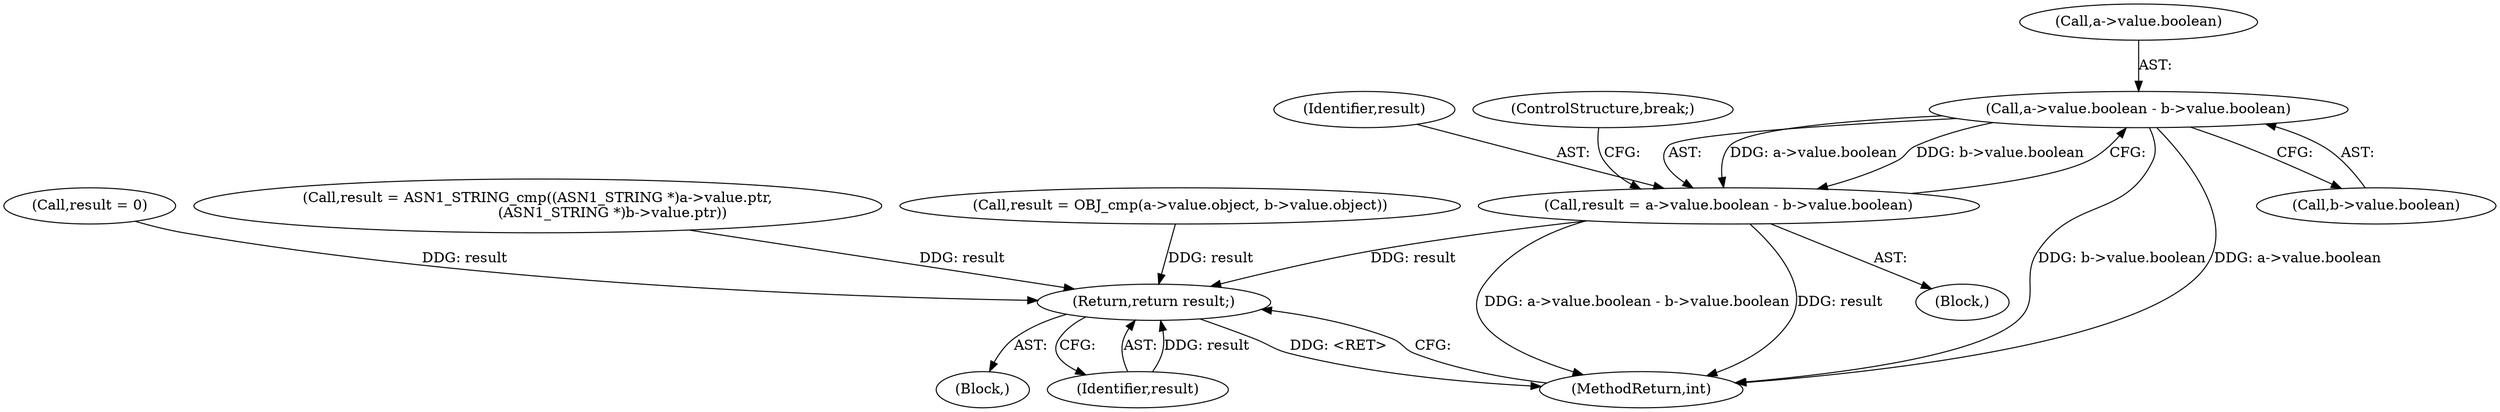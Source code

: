 digraph "0_openssl_c3c7fb07dc975dc3c9de0eddb7d8fd79fc9c67c1@pointer" {
"1000150" [label="(Call,a->value.boolean - b->value.boolean)"];
"1000148" [label="(Call,result = a->value.boolean - b->value.boolean)"];
"1000205" [label="(Return,return result;)"];
"1000104" [label="(Block,)"];
"1000151" [label="(Call,a->value.boolean)"];
"1000148" [label="(Call,result = a->value.boolean - b->value.boolean)"];
"1000150" [label="(Call,a->value.boolean - b->value.boolean)"];
"1000163" [label="(Call,result = 0)"];
"1000187" [label="(Call,result = ASN1_STRING_cmp((ASN1_STRING *)a->value.ptr,\n                                 (ASN1_STRING *)b->value.ptr))"];
"1000207" [label="(MethodReturn,int)"];
"1000156" [label="(Call,b->value.boolean)"];
"1000131" [label="(Block,)"];
"1000133" [label="(Call,result = OBJ_cmp(a->value.object, b->value.object))"];
"1000206" [label="(Identifier,result)"];
"1000149" [label="(Identifier,result)"];
"1000205" [label="(Return,return result;)"];
"1000161" [label="(ControlStructure,break;)"];
"1000150" -> "1000148"  [label="AST: "];
"1000150" -> "1000156"  [label="CFG: "];
"1000151" -> "1000150"  [label="AST: "];
"1000156" -> "1000150"  [label="AST: "];
"1000148" -> "1000150"  [label="CFG: "];
"1000150" -> "1000207"  [label="DDG: b->value.boolean"];
"1000150" -> "1000207"  [label="DDG: a->value.boolean"];
"1000150" -> "1000148"  [label="DDG: a->value.boolean"];
"1000150" -> "1000148"  [label="DDG: b->value.boolean"];
"1000148" -> "1000131"  [label="AST: "];
"1000149" -> "1000148"  [label="AST: "];
"1000161" -> "1000148"  [label="CFG: "];
"1000148" -> "1000207"  [label="DDG: a->value.boolean - b->value.boolean"];
"1000148" -> "1000207"  [label="DDG: result"];
"1000148" -> "1000205"  [label="DDG: result"];
"1000205" -> "1000104"  [label="AST: "];
"1000205" -> "1000206"  [label="CFG: "];
"1000206" -> "1000205"  [label="AST: "];
"1000207" -> "1000205"  [label="CFG: "];
"1000205" -> "1000207"  [label="DDG: <RET>"];
"1000206" -> "1000205"  [label="DDG: result"];
"1000187" -> "1000205"  [label="DDG: result"];
"1000163" -> "1000205"  [label="DDG: result"];
"1000133" -> "1000205"  [label="DDG: result"];
}
